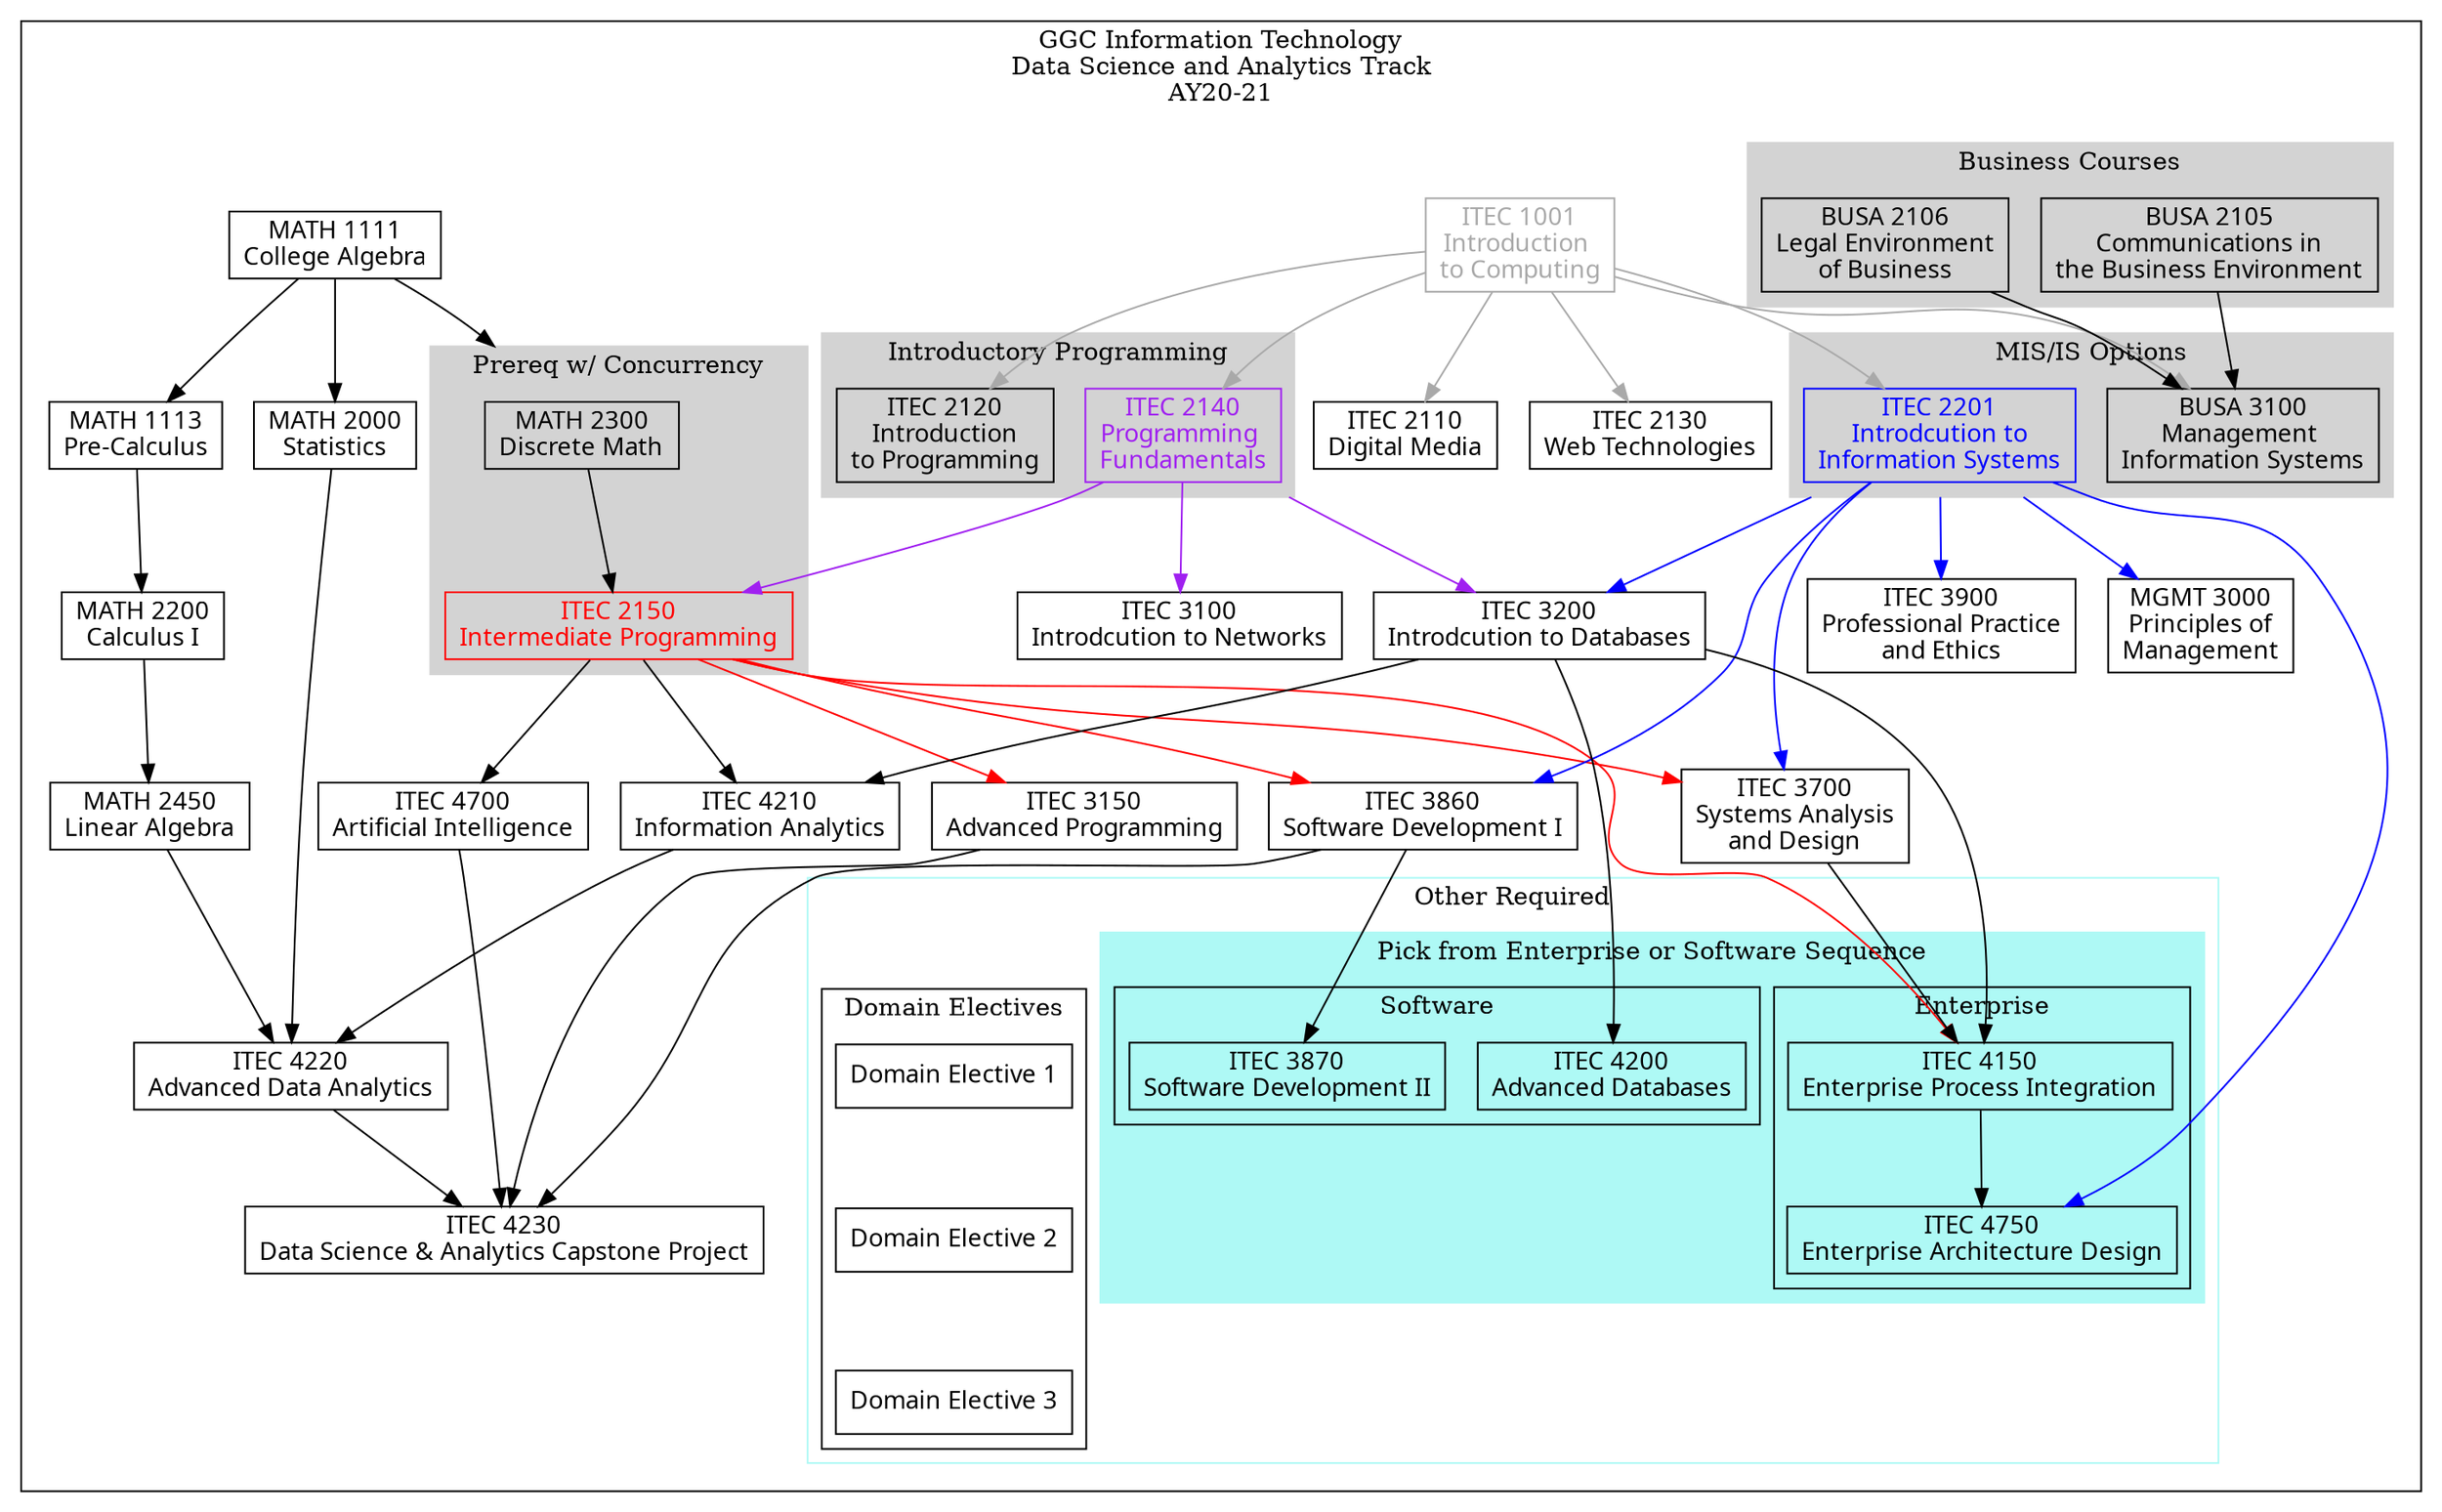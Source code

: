 digraph G {

    node [shape = record, fontname="Sans serif" fontsize="14"];
    compound = true //  needed to link clusters and nodes
    splines = true
    ranksep=0.75

     // All
    itec1001[label = "ITEC 1001\nIntroduction \nto Computing" color=darkgray fontcolor=darkgray]
    itec2110[label = "ITEC 2110\nDigital Media"]
    itec2120[label = "ITEC 2120\nIntroduction\nto Programming"]
    itec2130[label = "ITEC 2130\nWeb Technologies"]
    itec2140[label = "ITEC 2140\nProgramming \nFundamentals" color=purple fontcolor=purple]
    itec2150[label = "ITEC 2150\nIntermediate Programming" color=red fontcolor=red]
    itec2201[label = "ITEC 2201\nIntrodcution to\nInformation Systems" color=blue fontcolor=blue]
    itec3100[label = "ITEC 3100\nIntrodcution to Networks"]
    itec3200[label = "ITEC 3200\nIntrodcution to Databases"]
    itec3900[label = "ITEC 3900\nProfessional Practice\nand Ethics"]
    busa2105[label = "BUSA 2105\nCommunications in\nthe Business Environment"]
    busa2106[label = "BUSA 2106\nLegal Environment\nof Business"]
    busa3100[label = "BUSA 3100\nManagement \nInformation Systems"]
    math1111[label = "MATH 1111\nCollege Algebra"]
    math1113[label = "MATH 1113\nPre-Calculus"]
    math2300[label = "MATH 2300\nDiscrete Math"]
    math2000[label = "MATH 2000\nStatistics"]
    math2200[label = "MATH 2200\nCalculus I"]
    mgmt3000[label = "MGMT 3000\nPrinciples of\nManagement"]

    // Data Science and Analytics
    itec3150[label = "ITEC 3150\nAdvanced Programming"]
    itec3700[label = "ITEC 3700\nSystems Analysis\nand Design"]
    itec3860[label = "ITEC 3860\nSoftware Development I"]
    itec3870[label = "ITEC 3870\nSoftware Development II"]
    itec4150[label = "ITEC 4150\nEnterprise Process Integration"]
    itec4200[label = "ITEC 4200\nAdvanced Databases"]
    itec4210[label = "ITEC 4210\nInformation Analytics"]
    itec4220[label = "ITEC 4220\nAdvanced Data Analytics"]
    itec4230[label = "ITEC 4230\nData Science & Analytics Capstone Project"]
    itec4750[label = "ITEC 4750\nEnterprise Architecture Design"]
    itec4700[label = "ITEC 4700\nArtificial Intelligence"]
    domain1[label = "Domain Elective 1"]
    domain2[label = "Domain Elective 2"]
    domain3[label = "Domain Elective 3"]
    math2450[label = "MATH 2450\nLinear Algebra"]


    subgraph clusterdsa {
        label="GGC Information Technology\nData Science and Analytics Track\nAY20-21"

        subgraph clusterrequired {
            label=""
            node [style=filled];
            style=filled;

            color="#FFFFFF";

            itec1001 -> itec2110 [color=darkgray]

            itec1001 -> itec2120 [color=darkgray]
            itec1001 -> itec2130 [color=darkgray]
            itec1001 -> itec2201 [color=darkgray]
            itec1001 -> busa3100 [color=darkgray]
            itec2140 -> itec2150 [color=purple]
            itec2140 -> itec3100 [color=purple]
            itec2201 -> itec3200 [ltail=cluster22013100 color=blue]
            itec2140 -> itec3200 [ltail=cluster21202140 color=purple]
            itec2201 -> mgmt3000 [ltail=cluster22013100 color=blue]

            itec2150 -> itec4150 [color=red]
            itec3200 -> itec4150
            itec3700 -> itec4150
            itec2201 -> itec4750 [color=blue]
            itec4150 -> itec4750
            
            busa2106 -> busa3100
            busa2105 -> busa3100
            itec1001 -> itec2140 [color=darkgray]
            itec2150 -> itec3150 [lltail=clusterdiscrete color=red]

            itec2150 -> itec3700 [lltail=clusterdiscrete color=red]
            itec2201 -> itec3700 [color=blue]

            itec2150 -> itec3860 [color=red]
            itec2201 -> itec3860 [color=blue]
            itec3860 -> itec3870
            itec2201 -> itec3900 [ltail=cluster22013100 color=blue]
            itec2150 -> itec4210
            itec3200 -> itec4210
            itec4210 -> itec4220
            math2000 -> itec4220
            math2200 -> math2450
            math2450 -> itec4220
            itec3860 -> itec4230
            itec4220 -> itec4230
            itec3150 -> itec4230
            itec4700 -> itec4230
            itec2150 -> itec4700

            math1113 -> math2200
            math1111 -> math1113
            math1111 -> math2000
            math1111 -> math2300 [lhead=clusterdiscrete]
           
            itec3200 -> itec4200

            subgraph cluster21202140 {
                label = "Introductory Programming";
                color=lightgrey;
                itec2120
                itec2140
            }
            subgraph cluster22013100 {
                label = "MIS/IS Options";
                color=lightgrey;
                busa3100
                itec2201
            }
            subgraph cluster21052106 {
                label = "Business Courses"
                color=lightgrey;
                busa2105
                busa2106
            }
            
            subgraph clusterdiscrete {
                label = "Prereq w/ Concurrency";
                node [style=filled];
                style=filled;
                color=lightgrey;
                math2300 -> itec2150
            }

            subgraph clusterotherrequired {
                label = "Other Required"
                node [style=filled];
                style=filled;
                graph[style=solid]
                color="#AEF9F5"


                subgraph clusteritecoptions {
                    label = "Pick from Enterprise or Software Sequence"
                    node [style=filled];
                    style=filled;
                    color="#AEF9F5"

                    subgraph clusteritecopt1 {
                        label = "Enterprise";
                        graph[style=solid]
                        color=black
                        itec4150
                        itec4750
                    }

                    subgraph clusteritecopt2 {
                        label = "Software";
                        graph[style=solid]
                        color=black
                        itec3870
                        itec4200
                    }
                }

                subgraph clusterdomain {
                    label = "Domain Electives";
                    graph[style=solid]
                    color=black
                    domain1 -> domain2 [style="invis"]
                    domain2 -> domain3 [style="invis"]
                }               
            }
        }    
    }
}
